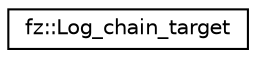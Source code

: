 digraph "Graphical Class Hierarchy"
{
 // LATEX_PDF_SIZE
  edge [fontname="Helvetica",fontsize="10",labelfontname="Helvetica",labelfontsize="10"];
  node [fontname="Helvetica",fontsize="10",shape=record];
  rankdir="LR";
  Node0 [label="fz::Log_chain_target",height=0.2,width=0.4,color="black", fillcolor="white", style="filled",URL="$structfz_1_1Log__chain__target.html",tooltip="This data structure is used to follow a chain by-Node through the Log that can lead to Log chunks or ..."];
}
